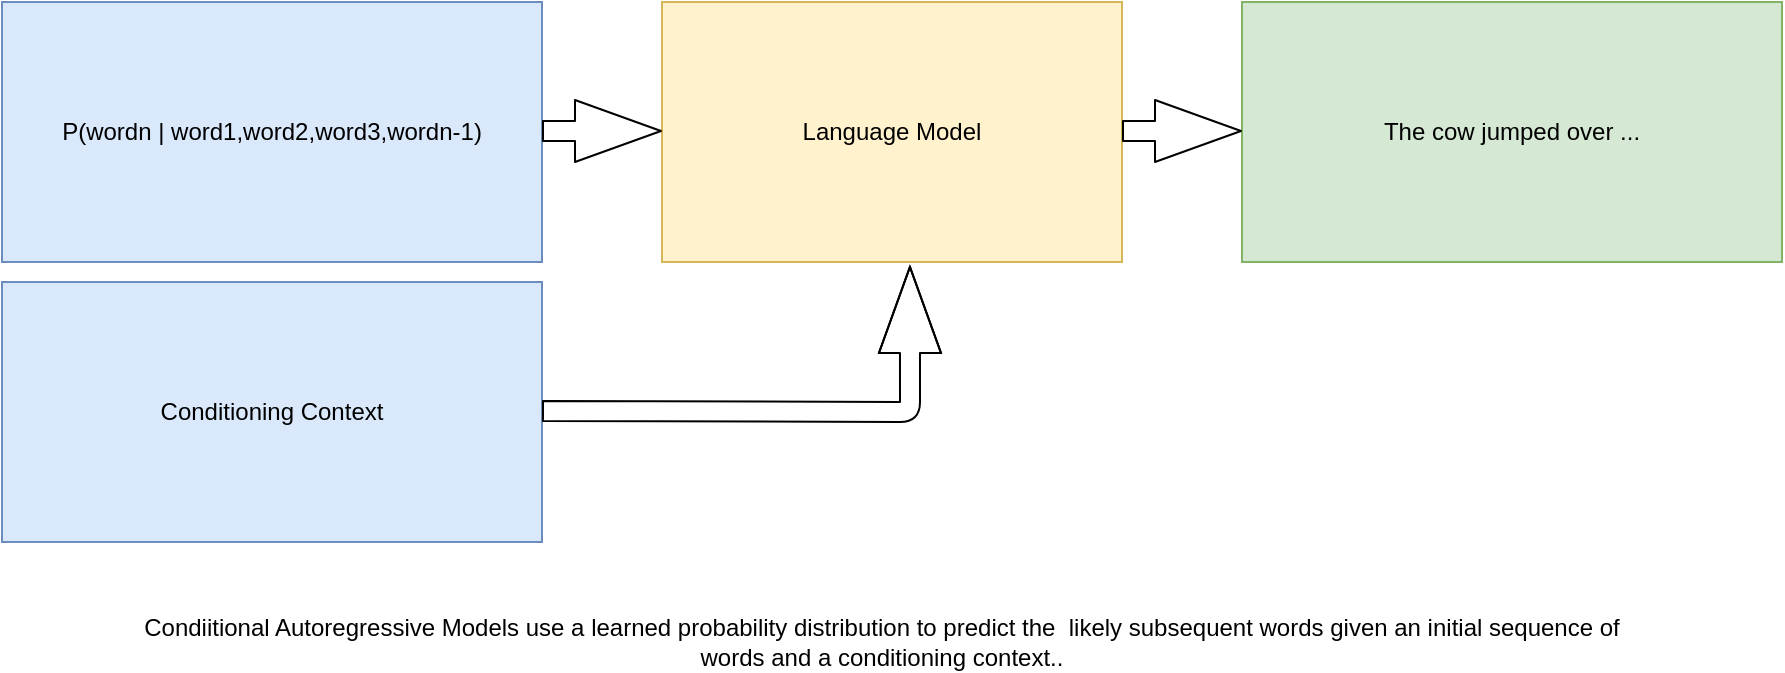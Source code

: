 <mxfile version="15.3.5" type="device"><diagram id="sKYxuPqaHCcRjH9B8G_Q" name="Page-1"><mxGraphModel dx="1086" dy="966" grid="1" gridSize="10" guides="1" tooltips="1" connect="1" arrows="1" fold="1" page="1" pageScale="1" pageWidth="1169" pageHeight="1654" math="0" shadow="0"><root><mxCell id="0"/><mxCell id="1" parent="0"/><mxCell id="2ArUNcmlJqGXU8Dw27jI-1" value="P(wordn | word1,word2,word3,wordn-1)" style="rounded=0;whiteSpace=wrap;html=1;hachureGap=4;pointerEvents=0;fillColor=#dae8fc;strokeColor=#6c8ebf;" vertex="1" parent="1"><mxGeometry x="80" y="80" width="270" height="130" as="geometry"/></mxCell><mxCell id="2ArUNcmlJqGXU8Dw27jI-2" value="Language Model" style="rounded=0;whiteSpace=wrap;html=1;hachureGap=4;pointerEvents=0;fillColor=#fff2cc;strokeColor=#d6b656;" vertex="1" parent="1"><mxGeometry x="410" y="80" width="230" height="130" as="geometry"/></mxCell><mxCell id="2ArUNcmlJqGXU8Dw27jI-3" value="The cow jumped over ..." style="rounded=0;whiteSpace=wrap;html=1;hachureGap=4;pointerEvents=0;fillColor=#d5e8d4;strokeColor=#82b366;" vertex="1" parent="1"><mxGeometry x="700" y="80" width="270" height="130" as="geometry"/></mxCell><mxCell id="2ArUNcmlJqGXU8Dw27jI-4" value="" style="shape=flexArrow;endArrow=classic;html=1;startSize=14;endSize=14;sourcePerimeterSpacing=8;targetPerimeterSpacing=8;" edge="1" parent="1"><mxGeometry width="50" height="50" relative="1" as="geometry"><mxPoint x="350" y="144.5" as="sourcePoint"/><mxPoint x="410" y="144.5" as="targetPoint"/></mxGeometry></mxCell><mxCell id="2ArUNcmlJqGXU8Dw27jI-5" value="" style="shape=flexArrow;endArrow=classic;html=1;startSize=14;endSize=14;sourcePerimeterSpacing=8;targetPerimeterSpacing=8;" edge="1" parent="1"><mxGeometry width="50" height="50" relative="1" as="geometry"><mxPoint x="640" y="144.5" as="sourcePoint"/><mxPoint x="700" y="144.5" as="targetPoint"/></mxGeometry></mxCell><mxCell id="2ArUNcmlJqGXU8Dw27jI-6" value="Condiitional Autoregressive Models use a learned probability distribution to predict the&amp;nbsp; likely subsequent words given an initial sequence of words and a conditioning context.." style="text;html=1;strokeColor=none;fillColor=none;align=center;verticalAlign=middle;whiteSpace=wrap;rounded=0;hachureGap=4;pointerEvents=0;" vertex="1" parent="1"><mxGeometry x="140" y="390" width="760" height="20" as="geometry"/></mxCell><mxCell id="2ArUNcmlJqGXU8Dw27jI-7" value="Conditioning Context" style="rounded=0;whiteSpace=wrap;html=1;hachureGap=4;pointerEvents=0;fillColor=#dae8fc;strokeColor=#6c8ebf;" vertex="1" parent="1"><mxGeometry x="80" y="220" width="270" height="130" as="geometry"/></mxCell><mxCell id="2ArUNcmlJqGXU8Dw27jI-8" value="" style="shape=flexArrow;endArrow=classic;html=1;startSize=14;endSize=14;sourcePerimeterSpacing=8;targetPerimeterSpacing=8;entryX=0.539;entryY=1.015;entryDx=0;entryDy=0;entryPerimeter=0;" edge="1" parent="1" target="2ArUNcmlJqGXU8Dw27jI-2"><mxGeometry width="50" height="50" relative="1" as="geometry"><mxPoint x="350" y="284.5" as="sourcePoint"/><mxPoint x="410" y="284.5" as="targetPoint"/><Array as="points"><mxPoint x="534" y="285"/></Array></mxGeometry></mxCell></root></mxGraphModel></diagram></mxfile>